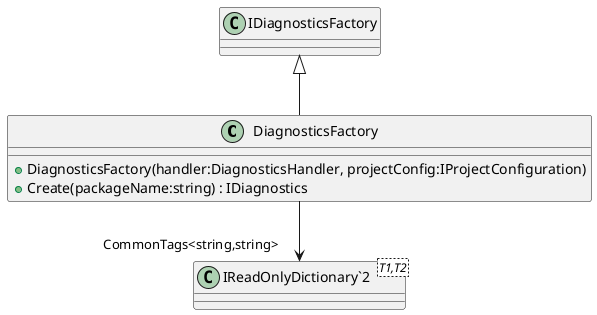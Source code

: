 @startuml
class DiagnosticsFactory {
    + DiagnosticsFactory(handler:DiagnosticsHandler, projectConfig:IProjectConfiguration)
    + Create(packageName:string) : IDiagnostics
}
class "IReadOnlyDictionary`2"<T1,T2> {
}
IDiagnosticsFactory <|-- DiagnosticsFactory
DiagnosticsFactory --> "CommonTags<string,string>" "IReadOnlyDictionary`2"
@enduml
